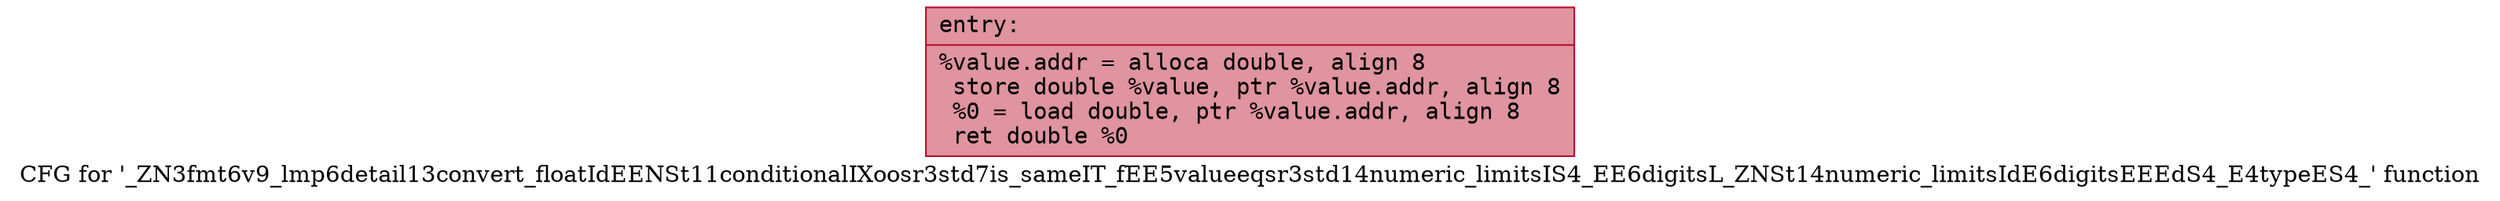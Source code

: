 digraph "CFG for '_ZN3fmt6v9_lmp6detail13convert_floatIdEENSt11conditionalIXoosr3std7is_sameIT_fEE5valueeqsr3std14numeric_limitsIS4_EE6digitsL_ZNSt14numeric_limitsIdE6digitsEEEdS4_E4typeES4_' function" {
	label="CFG for '_ZN3fmt6v9_lmp6detail13convert_floatIdEENSt11conditionalIXoosr3std7is_sameIT_fEE5valueeqsr3std14numeric_limitsIS4_EE6digitsL_ZNSt14numeric_limitsIdE6digitsEEEdS4_E4typeES4_' function";

	Node0x556bfeb6adc0 [shape=record,color="#b70d28ff", style=filled, fillcolor="#b70d2870" fontname="Courier",label="{entry:\l|  %value.addr = alloca double, align 8\l  store double %value, ptr %value.addr, align 8\l  %0 = load double, ptr %value.addr, align 8\l  ret double %0\l}"];
}
